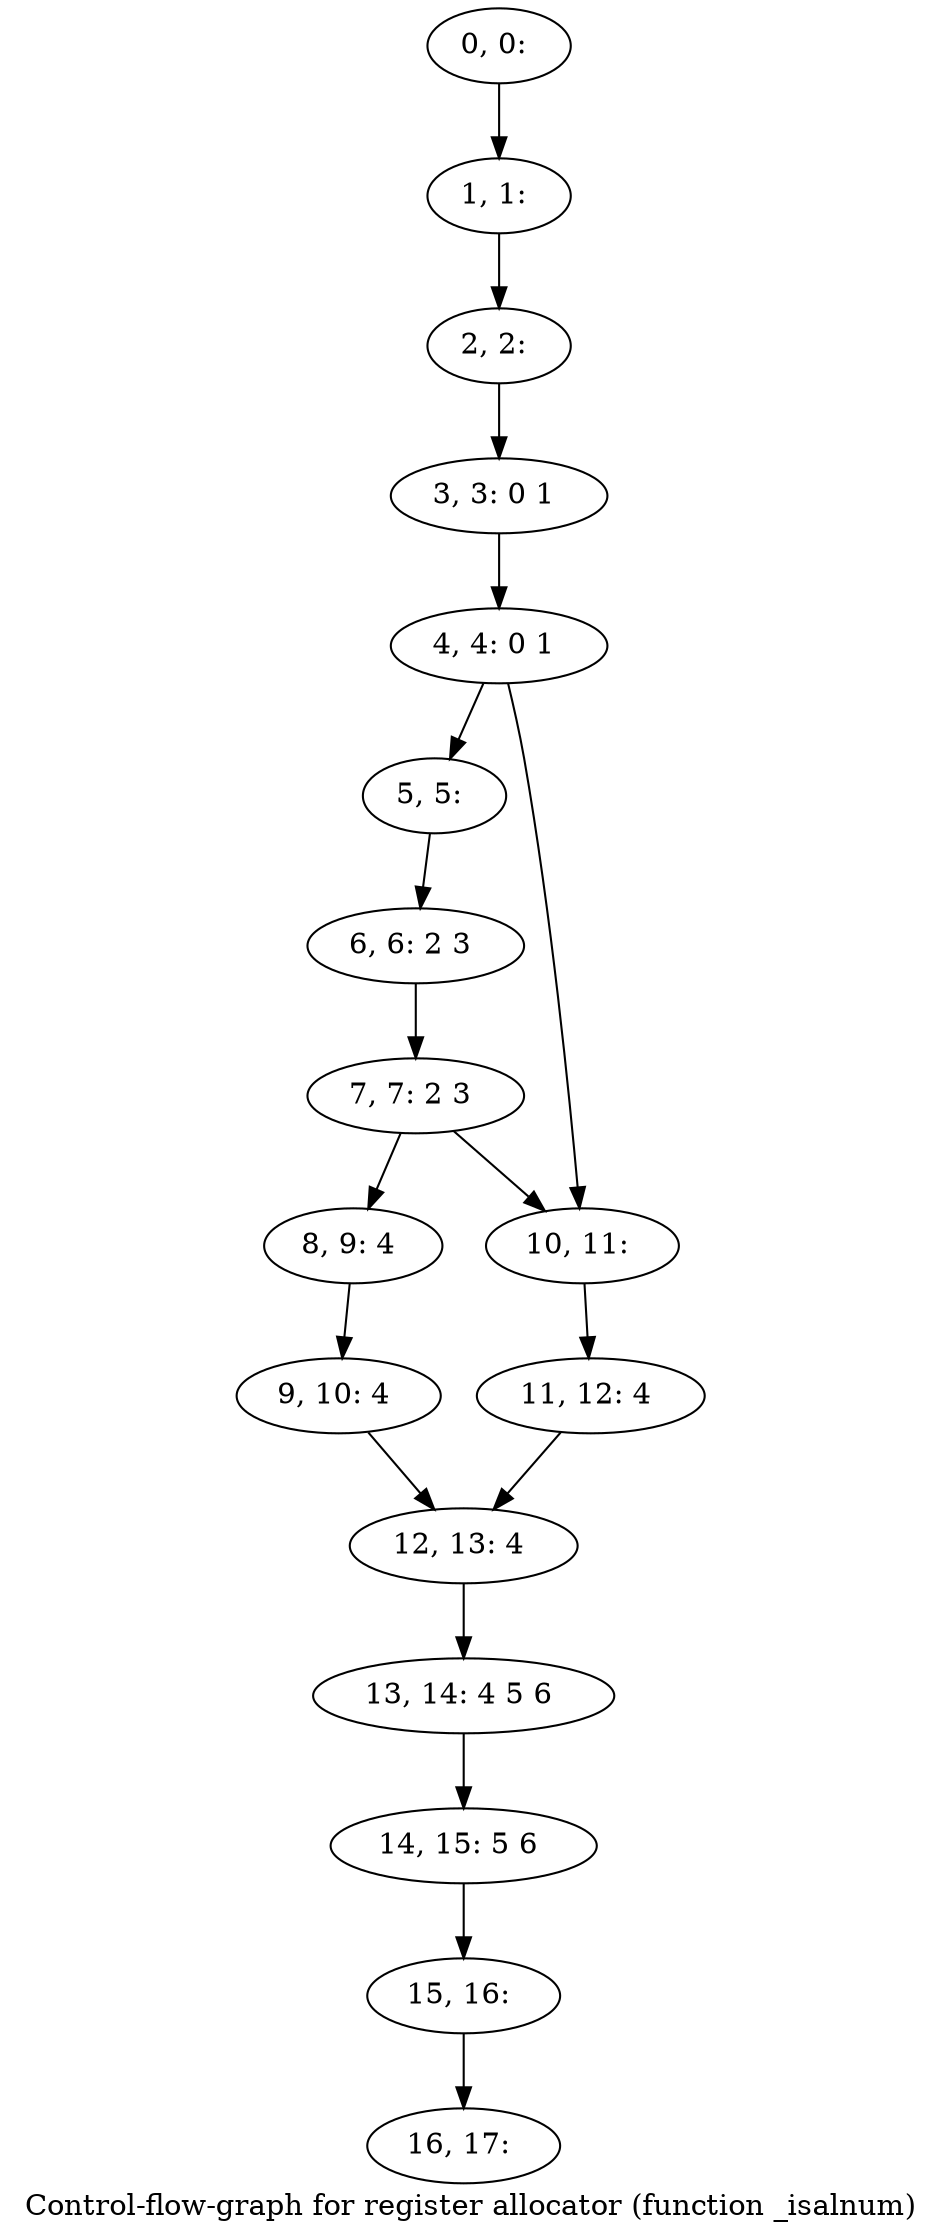 digraph G {
graph [label="Control-flow-graph for register allocator (function _isalnum)"]
0[label="0, 0: "];
1[label="1, 1: "];
2[label="2, 2: "];
3[label="3, 3: 0 1 "];
4[label="4, 4: 0 1 "];
5[label="5, 5: "];
6[label="6, 6: 2 3 "];
7[label="7, 7: 2 3 "];
8[label="8, 9: 4 "];
9[label="9, 10: 4 "];
10[label="10, 11: "];
11[label="11, 12: 4 "];
12[label="12, 13: 4 "];
13[label="13, 14: 4 5 6 "];
14[label="14, 15: 5 6 "];
15[label="15, 16: "];
16[label="16, 17: "];
0->1 ;
1->2 ;
2->3 ;
3->4 ;
4->5 ;
4->10 ;
5->6 ;
6->7 ;
7->8 ;
7->10 ;
8->9 ;
9->12 ;
10->11 ;
11->12 ;
12->13 ;
13->14 ;
14->15 ;
15->16 ;
}
